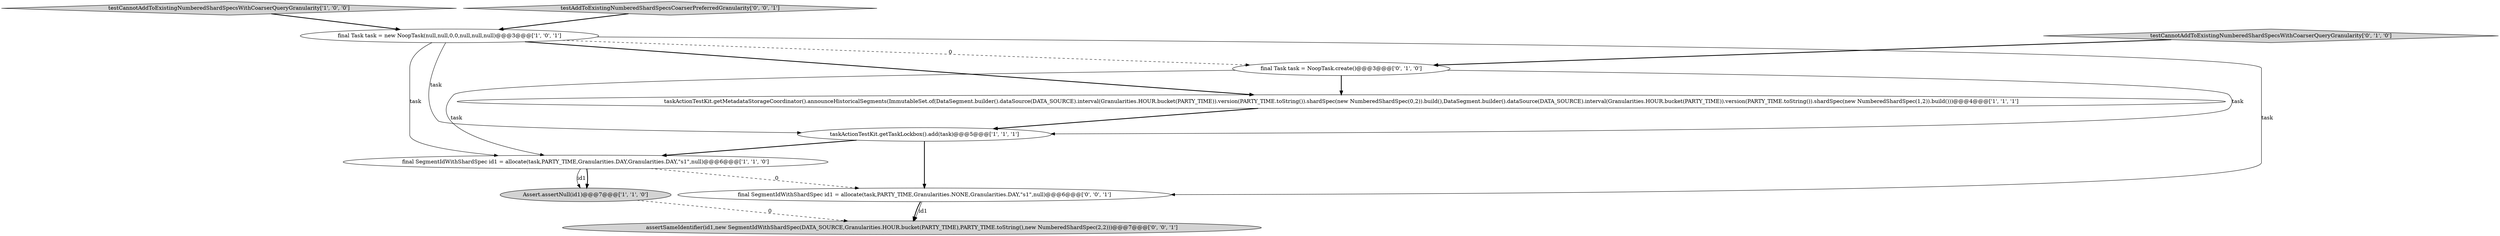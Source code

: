 digraph {
1 [style = filled, label = "final Task task = new NoopTask(null,null,0,0,null,null,null)@@@3@@@['1', '0', '1']", fillcolor = white, shape = ellipse image = "AAA0AAABBB1BBB"];
5 [style = filled, label = "taskActionTestKit.getMetadataStorageCoordinator().announceHistoricalSegments(ImmutableSet.of(DataSegment.builder().dataSource(DATA_SOURCE).interval(Granularities.HOUR.bucket(PARTY_TIME)).version(PARTY_TIME.toString()).shardSpec(new NumberedShardSpec(0,2)).build(),DataSegment.builder().dataSource(DATA_SOURCE).interval(Granularities.HOUR.bucket(PARTY_TIME)).version(PARTY_TIME.toString()).shardSpec(new NumberedShardSpec(1,2)).build()))@@@4@@@['1', '1', '1']", fillcolor = white, shape = ellipse image = "AAA0AAABBB1BBB"];
6 [style = filled, label = "final Task task = NoopTask.create()@@@3@@@['0', '1', '0']", fillcolor = white, shape = ellipse image = "AAA1AAABBB2BBB"];
2 [style = filled, label = "testCannotAddToExistingNumberedShardSpecsWithCoarserQueryGranularity['1', '0', '0']", fillcolor = lightgray, shape = diamond image = "AAA0AAABBB1BBB"];
7 [style = filled, label = "testCannotAddToExistingNumberedShardSpecsWithCoarserQueryGranularity['0', '1', '0']", fillcolor = lightgray, shape = diamond image = "AAA0AAABBB2BBB"];
8 [style = filled, label = "assertSameIdentifier(id1,new SegmentIdWithShardSpec(DATA_SOURCE,Granularities.HOUR.bucket(PARTY_TIME),PARTY_TIME.toString(),new NumberedShardSpec(2,2)))@@@7@@@['0', '0', '1']", fillcolor = lightgray, shape = ellipse image = "AAA0AAABBB3BBB"];
3 [style = filled, label = "Assert.assertNull(id1)@@@7@@@['1', '1', '0']", fillcolor = lightgray, shape = ellipse image = "AAA0AAABBB1BBB"];
9 [style = filled, label = "testAddToExistingNumberedShardSpecsCoarserPreferredGranularity['0', '0', '1']", fillcolor = lightgray, shape = diamond image = "AAA0AAABBB3BBB"];
10 [style = filled, label = "final SegmentIdWithShardSpec id1 = allocate(task,PARTY_TIME,Granularities.NONE,Granularities.DAY,\"s1\",null)@@@6@@@['0', '0', '1']", fillcolor = white, shape = ellipse image = "AAA0AAABBB3BBB"];
0 [style = filled, label = "taskActionTestKit.getTaskLockbox().add(task)@@@5@@@['1', '1', '1']", fillcolor = white, shape = ellipse image = "AAA0AAABBB1BBB"];
4 [style = filled, label = "final SegmentIdWithShardSpec id1 = allocate(task,PARTY_TIME,Granularities.DAY,Granularities.DAY,\"s1\",null)@@@6@@@['1', '1', '0']", fillcolor = white, shape = ellipse image = "AAA0AAABBB1BBB"];
0->10 [style = bold, label=""];
10->8 [style = solid, label="id1"];
4->10 [style = dashed, label="0"];
1->10 [style = solid, label="task"];
7->6 [style = bold, label=""];
5->0 [style = bold, label=""];
10->8 [style = bold, label=""];
1->6 [style = dashed, label="0"];
1->4 [style = solid, label="task"];
6->4 [style = solid, label="task"];
3->8 [style = dashed, label="0"];
0->4 [style = bold, label=""];
6->0 [style = solid, label="task"];
9->1 [style = bold, label=""];
4->3 [style = bold, label=""];
2->1 [style = bold, label=""];
1->0 [style = solid, label="task"];
4->3 [style = solid, label="id1"];
6->5 [style = bold, label=""];
1->5 [style = bold, label=""];
}
